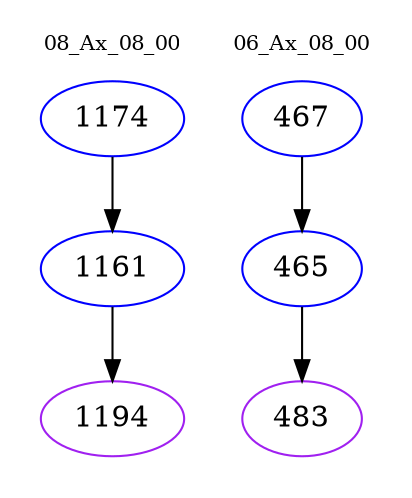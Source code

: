 digraph{
subgraph cluster_0 {
color = white
label = "08_Ax_08_00";
fontsize=10;
T0_1174 [label="1174", color="blue"]
T0_1174 -> T0_1161 [color="black"]
T0_1161 [label="1161", color="blue"]
T0_1161 -> T0_1194 [color="black"]
T0_1194 [label="1194", color="purple"]
}
subgraph cluster_1 {
color = white
label = "06_Ax_08_00";
fontsize=10;
T1_467 [label="467", color="blue"]
T1_467 -> T1_465 [color="black"]
T1_465 [label="465", color="blue"]
T1_465 -> T1_483 [color="black"]
T1_483 [label="483", color="purple"]
}
}

